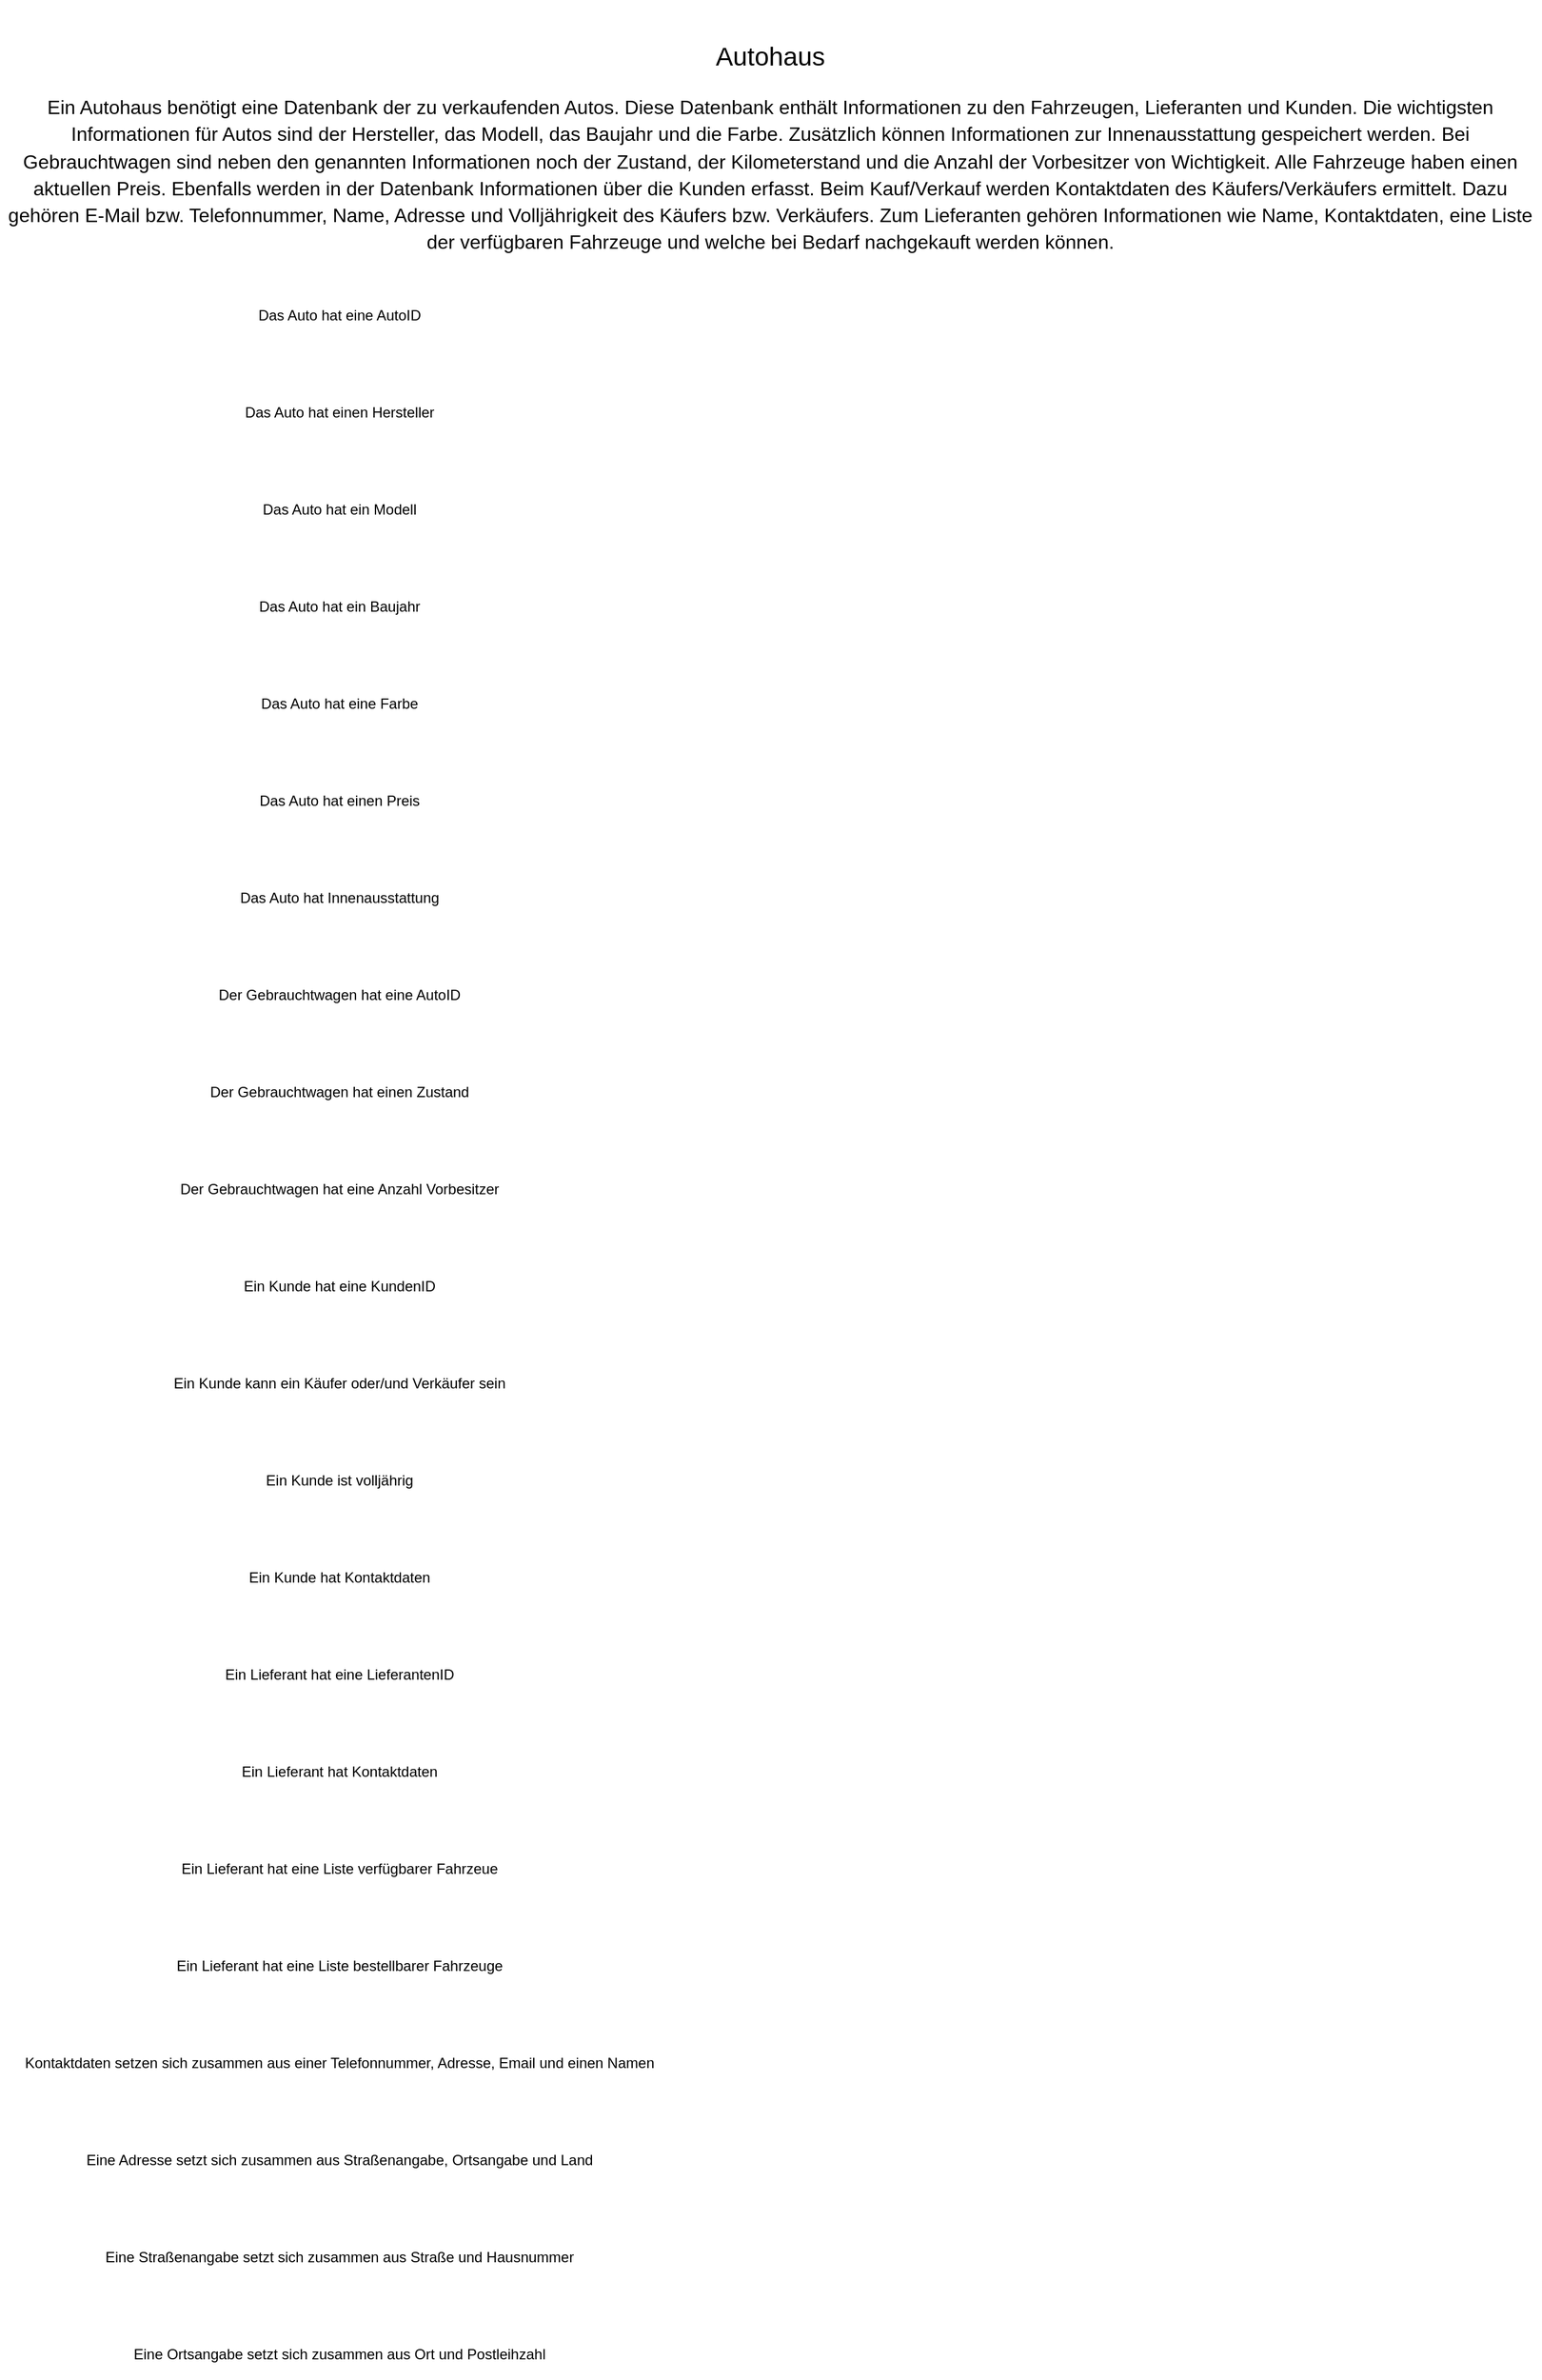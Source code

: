<mxfile version="15.4.3" type="github" pages="2">
  <diagram id="IvafYgpCYRXgX-JP5Jq7" name="Page-1">
    <mxGraphModel dx="901" dy="764" grid="1" gridSize="10" guides="1" tooltips="1" connect="1" arrows="1" fold="1" page="1" pageScale="1" pageWidth="3300" pageHeight="4681" math="0" shadow="0">
      <root>
        <mxCell id="0" />
        <mxCell id="1" parent="0" />
        <mxCell id="739W72fwJbBnZSllMuie-1" value="&lt;br&gt;&lt;br&gt;&lt;b style=&quot;font-weight: normal&quot; id=&quot;docs-internal-guid-7beec195-7fff-d71c-2e84-b251b49cfc82&quot;&gt;&lt;p dir=&quot;ltr&quot; style=&quot;line-height: 1.38 ; margin-top: 0pt ; margin-bottom: 12pt&quot;&gt;&lt;span style=&quot;font-size: 16pt ; font-family: &amp;#34;arial&amp;#34; ; color: rgb(0 , 0 , 0) ; background-color: transparent ; font-weight: 400 ; font-style: normal ; font-variant: normal ; text-decoration: none ; vertical-align: baseline&quot;&gt;Autohaus&lt;/span&gt;&lt;/p&gt;&lt;p dir=&quot;ltr&quot; style=&quot;line-height: 1.38 ; margin-top: 0pt ; margin-bottom: 12pt&quot;&gt;&lt;span style=&quot;font-size: 12pt ; font-family: &amp;#34;arial&amp;#34; ; color: rgb(0 , 0 , 0) ; background-color: transparent ; font-weight: 400 ; font-style: normal ; font-variant: normal ; text-decoration: none ; vertical-align: baseline&quot;&gt;Ein Autohaus benötigt eine Datenbank der zu verkaufenden Autos. Diese Datenbank enthält Informationen zu den Fahrzeugen, Lieferanten und Kunden. Die wichtigsten Informationen für Autos sind der Hersteller, das Modell, das Baujahr und die Farbe. Zusätzlich können Informationen zur Innenausstattung gespeichert werden. Bei Gebrauchtwagen sind neben den genannten Informationen noch der Zustand, der Kilometerstand und die Anzahl der Vorbesitzer von Wichtigkeit. Alle Fahrzeuge haben einen aktuellen Preis. Ebenfalls werden in der Datenbank Informationen über die Kunden erfasst. Beim Kauf/Verkauf werden Kontaktdaten des Käufers/Verkäufers ermittelt. Dazu gehören E-Mail bzw. Telefonnummer, Name, Adresse und Volljährigkeit des Käufers bzw. Verkäufers. Zum Lieferanten gehören Informationen wie Name, Kontaktdaten, eine Liste der verfügbaren Fahrzeuge und welche bei Bedarf nachgekauft werden können.&lt;/span&gt;&lt;/p&gt;&lt;/b&gt;" style="text;html=1;strokeColor=none;fillColor=none;align=center;verticalAlign=middle;whiteSpace=wrap;rounded=0;" parent="1" vertex="1">
          <mxGeometry x="40" y="40" width="1270" height="230" as="geometry" />
        </mxCell>
        <mxCell id="2m-jZjdGSEvSYmMwfRLT-33" value="Das Auto hat einen Hersteller" style="text;html=1;strokeColor=none;fillColor=none;align=center;verticalAlign=middle;whiteSpace=wrap;rounded=0;" vertex="1" parent="1">
          <mxGeometry x="40" y="360" width="560" height="40" as="geometry" />
        </mxCell>
        <mxCell id="2m-jZjdGSEvSYmMwfRLT-34" value="Das Auto hat ein Modell" style="text;html=1;strokeColor=none;fillColor=none;align=center;verticalAlign=middle;whiteSpace=wrap;rounded=0;" vertex="1" parent="1">
          <mxGeometry x="40" y="440" width="560" height="40" as="geometry" />
        </mxCell>
        <mxCell id="2m-jZjdGSEvSYmMwfRLT-35" value="Das Auto hat ein Baujahr" style="text;html=1;strokeColor=none;fillColor=none;align=center;verticalAlign=middle;whiteSpace=wrap;rounded=0;" vertex="1" parent="1">
          <mxGeometry x="40" y="520" width="560" height="40" as="geometry" />
        </mxCell>
        <mxCell id="2m-jZjdGSEvSYmMwfRLT-36" value="Das Auto hat eine Farbe" style="text;html=1;strokeColor=none;fillColor=none;align=center;verticalAlign=middle;whiteSpace=wrap;rounded=0;" vertex="1" parent="1">
          <mxGeometry x="40" y="600" width="560" height="40" as="geometry" />
        </mxCell>
        <mxCell id="2m-jZjdGSEvSYmMwfRLT-37" value="Das Auto hat einen Preis" style="text;html=1;strokeColor=none;fillColor=none;align=center;verticalAlign=middle;whiteSpace=wrap;rounded=0;" vertex="1" parent="1">
          <mxGeometry x="40" y="680" width="560" height="40" as="geometry" />
        </mxCell>
        <mxCell id="2m-jZjdGSEvSYmMwfRLT-38" value="Das Auto hat Innenausstattung" style="text;html=1;strokeColor=none;fillColor=none;align=center;verticalAlign=middle;whiteSpace=wrap;rounded=0;" vertex="1" parent="1">
          <mxGeometry x="40" y="760" width="560" height="40" as="geometry" />
        </mxCell>
        <mxCell id="2m-jZjdGSEvSYmMwfRLT-39" value="Der Gebrauchtwagen hat einen Zustand" style="text;html=1;strokeColor=none;fillColor=none;align=center;verticalAlign=middle;whiteSpace=wrap;rounded=0;" vertex="1" parent="1">
          <mxGeometry x="40" y="920" width="560" height="40" as="geometry" />
        </mxCell>
        <mxCell id="2m-jZjdGSEvSYmMwfRLT-40" value="Der Gebrauchtwagen hat eine Anzahl Vorbesitzer" style="text;html=1;strokeColor=none;fillColor=none;align=center;verticalAlign=middle;whiteSpace=wrap;rounded=0;" vertex="1" parent="1">
          <mxGeometry x="40" y="1000" width="560" height="40" as="geometry" />
        </mxCell>
        <mxCell id="2m-jZjdGSEvSYmMwfRLT-41" value="Ein Kunde kann ein Käufer oder/und Verkäufer sein" style="text;html=1;strokeColor=none;fillColor=none;align=center;verticalAlign=middle;whiteSpace=wrap;rounded=0;" vertex="1" parent="1">
          <mxGeometry x="40" y="1160" width="560" height="40" as="geometry" />
        </mxCell>
        <mxCell id="2m-jZjdGSEvSYmMwfRLT-43" value="Ein Kunde ist volljährig" style="text;html=1;strokeColor=none;fillColor=none;align=center;verticalAlign=middle;whiteSpace=wrap;rounded=0;" vertex="1" parent="1">
          <mxGeometry x="40" y="1240" width="560" height="40" as="geometry" />
        </mxCell>
        <mxCell id="2m-jZjdGSEvSYmMwfRLT-44" value="Ein Kunde hat Kontaktdaten" style="text;html=1;strokeColor=none;fillColor=none;align=center;verticalAlign=middle;whiteSpace=wrap;rounded=0;" vertex="1" parent="1">
          <mxGeometry x="40" y="1320" width="560" height="40" as="geometry" />
        </mxCell>
        <mxCell id="2m-jZjdGSEvSYmMwfRLT-45" value="Ein Lieferant hat Kontaktdaten" style="text;html=1;strokeColor=none;fillColor=none;align=center;verticalAlign=middle;whiteSpace=wrap;rounded=0;" vertex="1" parent="1">
          <mxGeometry x="40" y="1480" width="560" height="40" as="geometry" />
        </mxCell>
        <mxCell id="2m-jZjdGSEvSYmMwfRLT-46" value="Ein Lieferant hat eine Liste verfügbarer Fahrzeue" style="text;html=1;strokeColor=none;fillColor=none;align=center;verticalAlign=middle;whiteSpace=wrap;rounded=0;" vertex="1" parent="1">
          <mxGeometry x="40" y="1560" width="560" height="40" as="geometry" />
        </mxCell>
        <mxCell id="2m-jZjdGSEvSYmMwfRLT-47" value="Ein Lieferant hat eine Liste bestellbarer Fahrzeuge" style="text;html=1;strokeColor=none;fillColor=none;align=center;verticalAlign=middle;whiteSpace=wrap;rounded=0;" vertex="1" parent="1">
          <mxGeometry x="40" y="1640" width="560" height="40" as="geometry" />
        </mxCell>
        <mxCell id="2m-jZjdGSEvSYmMwfRLT-49" value="Kontaktdaten setzen sich zusammen aus einer Telefonnummer, Adresse, Email und einen Namen" style="text;html=1;strokeColor=none;fillColor=none;align=center;verticalAlign=middle;whiteSpace=wrap;rounded=0;" vertex="1" parent="1">
          <mxGeometry x="40" y="1720" width="560" height="40" as="geometry" />
        </mxCell>
        <mxCell id="2m-jZjdGSEvSYmMwfRLT-55" value="Eine Adresse setzt sich zusammen aus Straßenangabe, Ortsangabe und Land" style="text;html=1;strokeColor=none;fillColor=none;align=center;verticalAlign=middle;whiteSpace=wrap;rounded=0;" vertex="1" parent="1">
          <mxGeometry x="40" y="1800" width="560" height="40" as="geometry" />
        </mxCell>
        <mxCell id="2m-jZjdGSEvSYmMwfRLT-60" value="Eine Straßenangabe setzt sich zusammen aus Straße und Hausnummer" style="text;html=1;strokeColor=none;fillColor=none;align=center;verticalAlign=middle;whiteSpace=wrap;rounded=0;" vertex="1" parent="1">
          <mxGeometry x="40" y="1880" width="560" height="40" as="geometry" />
        </mxCell>
        <mxCell id="2m-jZjdGSEvSYmMwfRLT-65" value="Das Auto hat eine AutoID" style="text;html=1;strokeColor=none;fillColor=none;align=center;verticalAlign=middle;whiteSpace=wrap;rounded=0;" vertex="1" parent="1">
          <mxGeometry x="40" y="280" width="560" height="40" as="geometry" />
        </mxCell>
        <mxCell id="2m-jZjdGSEvSYmMwfRLT-66" value="Der Gebrauchtwagen hat eine AutoID" style="text;html=1;strokeColor=none;fillColor=none;align=center;verticalAlign=middle;whiteSpace=wrap;rounded=0;" vertex="1" parent="1">
          <mxGeometry x="40" y="840" width="560" height="40" as="geometry" />
        </mxCell>
        <mxCell id="2m-jZjdGSEvSYmMwfRLT-67" value="Ein Kunde hat eine KundenID" style="text;html=1;strokeColor=none;fillColor=none;align=center;verticalAlign=middle;whiteSpace=wrap;rounded=0;" vertex="1" parent="1">
          <mxGeometry x="40" y="1080" width="560" height="40" as="geometry" />
        </mxCell>
        <mxCell id="2m-jZjdGSEvSYmMwfRLT-68" value="Ein Lieferant hat eine LieferantenID" style="text;html=1;strokeColor=none;fillColor=none;align=center;verticalAlign=middle;whiteSpace=wrap;rounded=0;" vertex="1" parent="1">
          <mxGeometry x="40" y="1400" width="560" height="40" as="geometry" />
        </mxCell>
        <mxCell id="2m-jZjdGSEvSYmMwfRLT-69" value="Eine Ortsangabe setzt sich zusammen aus Ort und Postleihzahl" style="text;html=1;strokeColor=none;fillColor=none;align=center;verticalAlign=middle;whiteSpace=wrap;rounded=0;" vertex="1" parent="1">
          <mxGeometry x="40" y="1960" width="560" height="40" as="geometry" />
        </mxCell>
      </root>
    </mxGraphModel>
  </diagram>
  <diagram id="DKlnuYgH37OPeWtUBzao" name="Page-2">
    <mxGraphModel dx="868" dy="450" grid="1" gridSize="10" guides="1" tooltips="1" connect="1" arrows="1" fold="1" page="1" pageScale="1" pageWidth="827" pageHeight="1169" math="0" shadow="0">
      <root>
        <mxCell id="Bj4k8IjxLYs70TTLHFmb-0" />
        <mxCell id="Bj4k8IjxLYs70TTLHFmb-1" parent="Bj4k8IjxLYs70TTLHFmb-0" />
      </root>
    </mxGraphModel>
  </diagram>
</mxfile>
